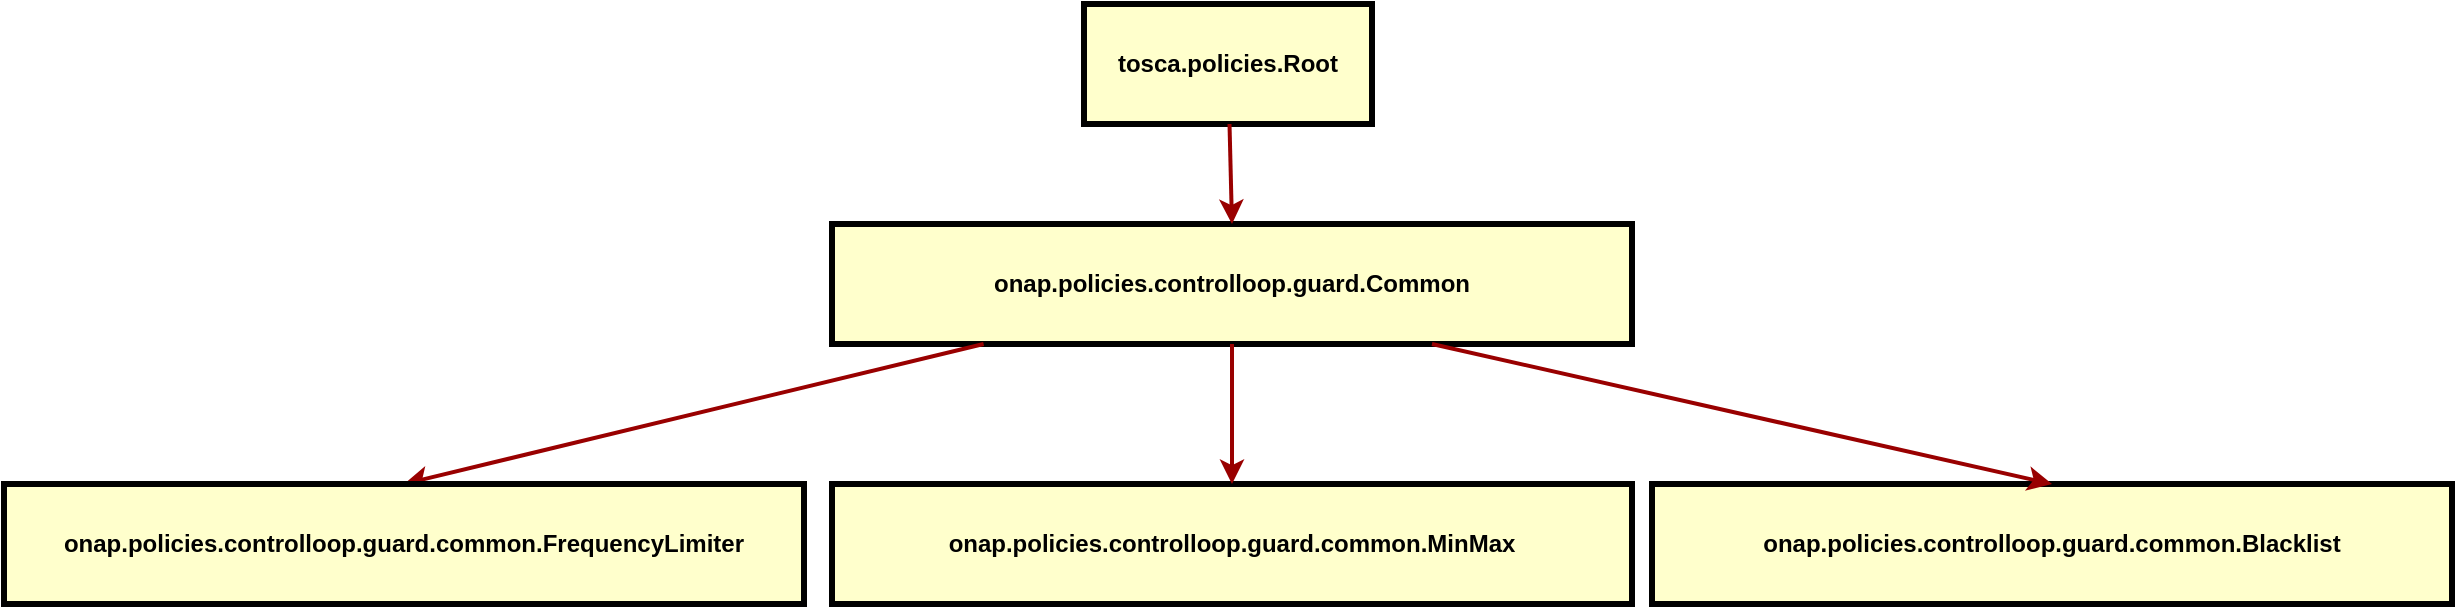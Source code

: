 <mxfile version="12.9.14" type="device"><diagram id="movCNUGohfmkcqXD8KxF" name="Page-1"><mxGraphModel dx="1993" dy="1732" grid="1" gridSize="10" guides="1" tooltips="1" connect="1" arrows="1" fold="1" page="1" pageScale="1" pageWidth="850" pageHeight="1100" math="0" shadow="0"><root><mxCell id="0"/><mxCell id="1" parent="0"/><mxCell id="kzBy_inoGGQ5USPsFmwP-1" value="tosca.policies.Root" style="whiteSpace=wrap;align=center;verticalAlign=middle;fontStyle=1;strokeWidth=3;fillColor=#FFFFCC" vertex="1" parent="1"><mxGeometry x="396" width="144" height="60" as="geometry"/></mxCell><mxCell id="kzBy_inoGGQ5USPsFmwP-2" value="onap.policies.controlloop.guard.Common" style="whiteSpace=wrap;align=center;verticalAlign=middle;fontStyle=1;strokeWidth=3;fillColor=#FFFFCC" vertex="1" parent="1"><mxGeometry x="270" y="110" width="400" height="60" as="geometry"/></mxCell><mxCell id="kzBy_inoGGQ5USPsFmwP-3" value="" style="edgeStyle=none;noEdgeStyle=1;strokeColor=#990000;strokeWidth=2;entryX=0.5;entryY=0;entryDx=0;entryDy=0;" edge="1" parent="1" source="kzBy_inoGGQ5USPsFmwP-1" target="kzBy_inoGGQ5USPsFmwP-2"><mxGeometry width="100" height="100" relative="1" as="geometry"><mxPoint x="20" y="250" as="sourcePoint"/><mxPoint x="120" y="150" as="targetPoint"/></mxGeometry></mxCell><mxCell id="kzBy_inoGGQ5USPsFmwP-4" value="" style="edgeStyle=none;noEdgeStyle=1;strokeColor=#990000;strokeWidth=2;entryX=0.5;entryY=0;entryDx=0;entryDy=0;" edge="1" parent="1" source="kzBy_inoGGQ5USPsFmwP-2" target="kzBy_inoGGQ5USPsFmwP-5"><mxGeometry width="100" height="100" relative="1" as="geometry"><mxPoint x="280" y="190" as="sourcePoint"/><mxPoint x="268.314" y="236" as="targetPoint"/></mxGeometry></mxCell><mxCell id="kzBy_inoGGQ5USPsFmwP-5" value="onap.policies.controlloop.guard.common.FrequencyLimiter" style="whiteSpace=wrap;align=center;verticalAlign=middle;fontStyle=1;strokeWidth=3;fillColor=#FFFFCC" vertex="1" parent="1"><mxGeometry x="-144" y="240" width="400" height="60" as="geometry"/></mxCell><mxCell id="kzBy_inoGGQ5USPsFmwP-6" value="onap.policies.controlloop.guard.common.MinMax" style="whiteSpace=wrap;align=center;verticalAlign=middle;fontStyle=1;strokeWidth=3;fillColor=#FFFFCC" vertex="1" parent="1"><mxGeometry x="270" y="240" width="400" height="60" as="geometry"/></mxCell><mxCell id="kzBy_inoGGQ5USPsFmwP-7" value="" style="edgeStyle=none;noEdgeStyle=1;strokeColor=#990000;strokeWidth=2;entryX=0.5;entryY=0;entryDx=0;entryDy=0;exitX=0.5;exitY=1;exitDx=0;exitDy=0;" edge="1" parent="1" source="kzBy_inoGGQ5USPsFmwP-2" target="kzBy_inoGGQ5USPsFmwP-6"><mxGeometry width="100" height="100" relative="1" as="geometry"><mxPoint x="174.75" y="200" as="sourcePoint"/><mxPoint x="66" y="250" as="targetPoint"/></mxGeometry></mxCell><mxCell id="kzBy_inoGGQ5USPsFmwP-8" value="onap.policies.controlloop.guard.common.Blacklist" style="whiteSpace=wrap;align=center;verticalAlign=middle;fontStyle=1;strokeWidth=3;fillColor=#FFFFCC" vertex="1" parent="1"><mxGeometry x="680" y="240" width="400" height="60" as="geometry"/></mxCell><mxCell id="kzBy_inoGGQ5USPsFmwP-9" value="" style="edgeStyle=none;noEdgeStyle=1;strokeColor=#990000;strokeWidth=2;entryX=0.5;entryY=0;entryDx=0;entryDy=0;exitX=0.75;exitY=1;exitDx=0;exitDy=0;" edge="1" parent="1" source="kzBy_inoGGQ5USPsFmwP-2" target="kzBy_inoGGQ5USPsFmwP-8"><mxGeometry width="100" height="100" relative="1" as="geometry"><mxPoint x="480" y="180" as="sourcePoint"/><mxPoint x="480" y="250" as="targetPoint"/></mxGeometry></mxCell></root></mxGraphModel></diagram></mxfile>